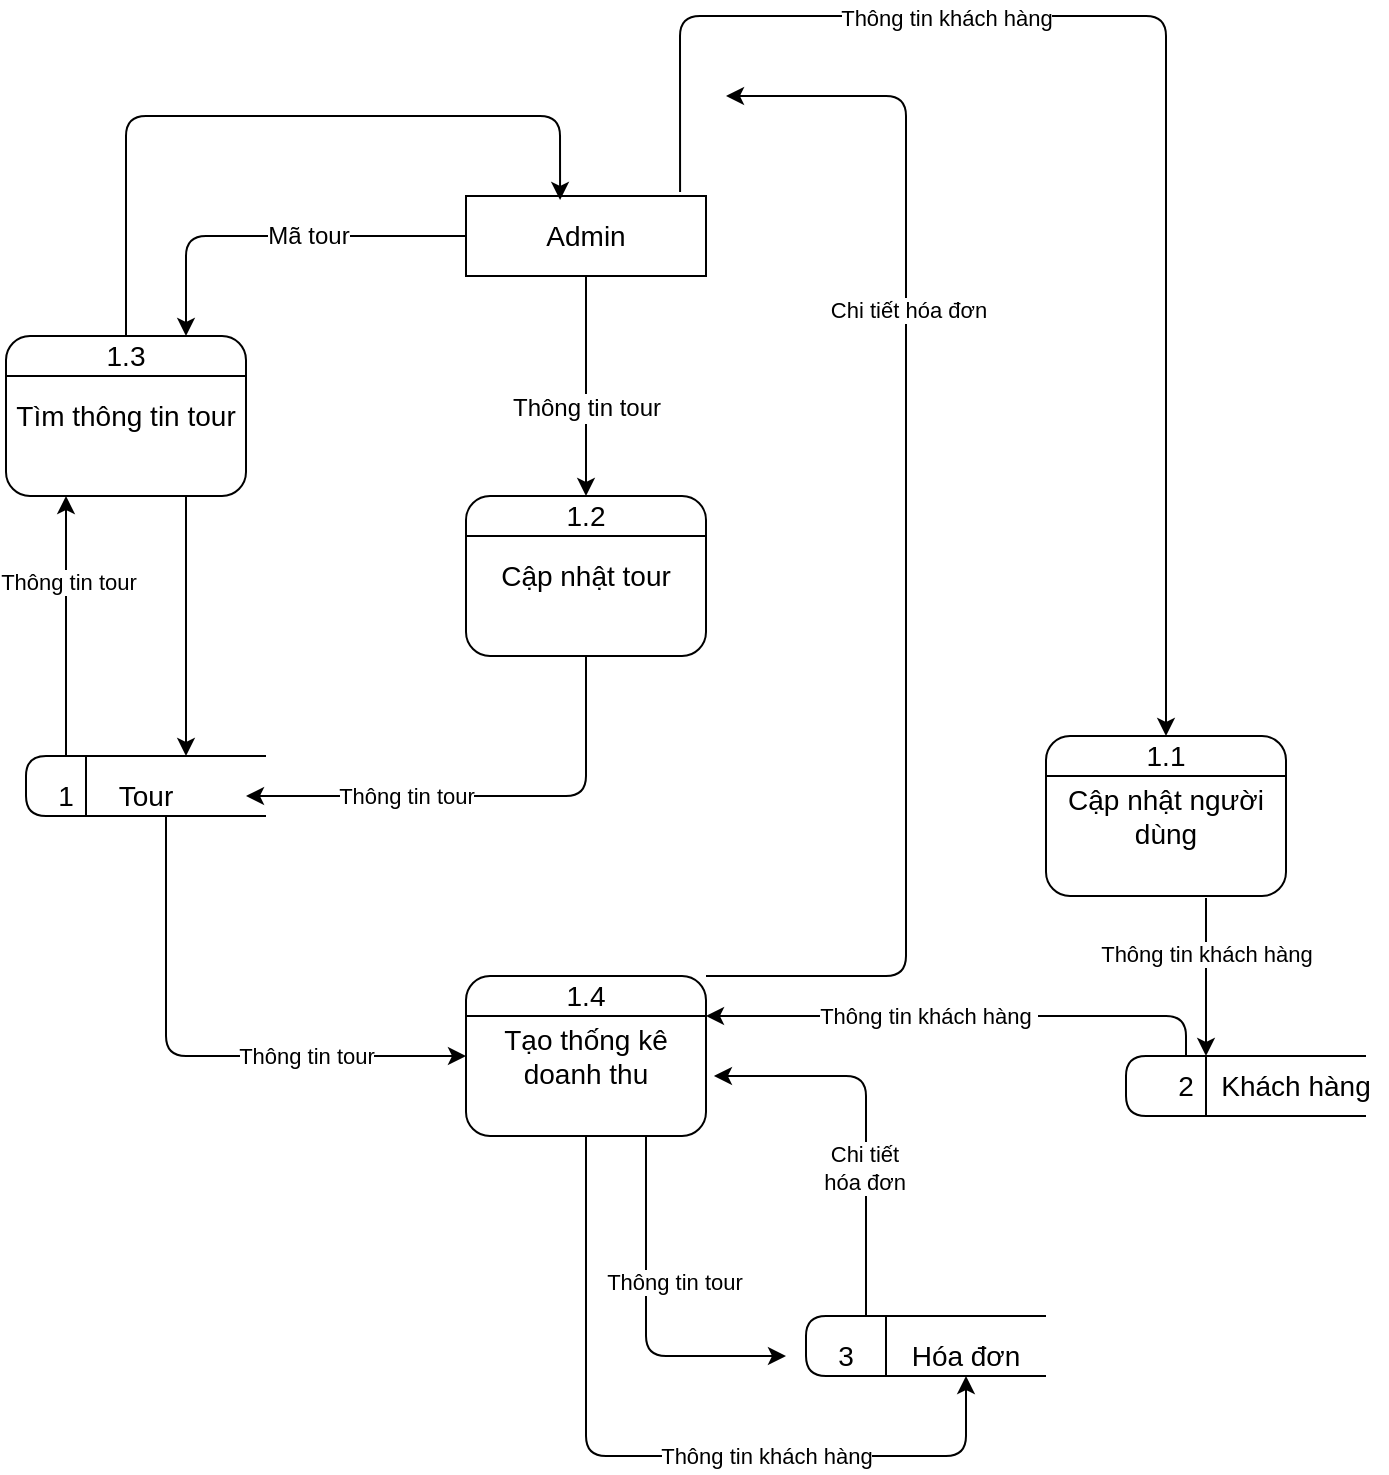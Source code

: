 <mxfile version="14.8.1" type="github">
  <diagram id="AMgFFqdriCqDntT2oC5V" name="Page-1">
    <mxGraphModel dx="868" dy="450" grid="1" gridSize="10" guides="1" tooltips="1" connect="1" arrows="1" fold="1" page="1" pageScale="1" pageWidth="827" pageHeight="1169" math="0" shadow="0">
      <root>
        <mxCell id="0" />
        <mxCell id="1" parent="0" />
        <mxCell id="UDj3dFSJi51bzLbM-6Ae-1" value="&lt;font style=&quot;font-size: 14px&quot;&gt;Cập nhật người dùng&lt;/font&gt;" style="rounded=1;whiteSpace=wrap;html=1;" vertex="1" parent="1">
          <mxGeometry x="600" y="400" width="120" height="80" as="geometry" />
        </mxCell>
        <mxCell id="UDj3dFSJi51bzLbM-6Ae-2" value="" style="endArrow=none;html=1;exitX=0;exitY=0.25;exitDx=0;exitDy=0;entryX=1;entryY=0.25;entryDx=0;entryDy=0;" edge="1" parent="1" source="UDj3dFSJi51bzLbM-6Ae-1" target="UDj3dFSJi51bzLbM-6Ae-1">
          <mxGeometry width="50" height="50" relative="1" as="geometry">
            <mxPoint x="670" y="350" as="sourcePoint" />
            <mxPoint x="720" y="300" as="targetPoint" />
          </mxGeometry>
        </mxCell>
        <mxCell id="UDj3dFSJi51bzLbM-6Ae-3" value="&lt;font style=&quot;font-size: 14px&quot;&gt;1.1&lt;/font&gt;" style="text;html=1;strokeColor=none;fillColor=none;align=center;verticalAlign=middle;whiteSpace=wrap;rounded=0;" vertex="1" parent="1">
          <mxGeometry x="640" y="400" width="40" height="20" as="geometry" />
        </mxCell>
        <mxCell id="UDj3dFSJi51bzLbM-6Ae-4" value="&lt;font style=&quot;font-size: 14px&quot;&gt;Cập nhật tour&lt;/font&gt;" style="rounded=1;whiteSpace=wrap;html=1;" vertex="1" parent="1">
          <mxGeometry x="310" y="280" width="120" height="80" as="geometry" />
        </mxCell>
        <mxCell id="UDj3dFSJi51bzLbM-6Ae-6" value="" style="endArrow=none;html=1;entryX=1;entryY=0.25;entryDx=0;entryDy=0;" edge="1" parent="1" target="UDj3dFSJi51bzLbM-6Ae-4">
          <mxGeometry width="50" height="50" relative="1" as="geometry">
            <mxPoint x="310" y="300" as="sourcePoint" />
            <mxPoint x="440" y="290" as="targetPoint" />
          </mxGeometry>
        </mxCell>
        <mxCell id="UDj3dFSJi51bzLbM-6Ae-7" value="&lt;font style=&quot;font-size: 14px&quot;&gt;1.2&lt;/font&gt;" style="text;html=1;strokeColor=none;fillColor=none;align=center;verticalAlign=middle;whiteSpace=wrap;rounded=0;" vertex="1" parent="1">
          <mxGeometry x="350" y="280" width="40" height="20" as="geometry" />
        </mxCell>
        <mxCell id="UDj3dFSJi51bzLbM-6Ae-8" value="&lt;font style=&quot;font-size: 14px&quot;&gt;Tìm thông tin tour&lt;/font&gt;" style="rounded=1;whiteSpace=wrap;html=1;" vertex="1" parent="1">
          <mxGeometry x="80" y="200" width="120" height="80" as="geometry" />
        </mxCell>
        <mxCell id="UDj3dFSJi51bzLbM-6Ae-9" value="" style="endArrow=none;html=1;exitX=0;exitY=0.25;exitDx=0;exitDy=0;" edge="1" parent="1" source="UDj3dFSJi51bzLbM-6Ae-8">
          <mxGeometry width="50" height="50" relative="1" as="geometry">
            <mxPoint x="160" y="250" as="sourcePoint" />
            <mxPoint x="200" y="220" as="targetPoint" />
          </mxGeometry>
        </mxCell>
        <mxCell id="UDj3dFSJi51bzLbM-6Ae-10" value="&lt;font style=&quot;font-size: 14px&quot;&gt;1.3&lt;/font&gt;" style="text;html=1;strokeColor=none;fillColor=none;align=center;verticalAlign=middle;whiteSpace=wrap;rounded=0;" vertex="1" parent="1">
          <mxGeometry x="120" y="200" width="40" height="20" as="geometry" />
        </mxCell>
        <mxCell id="UDj3dFSJi51bzLbM-6Ae-11" value="&lt;font style=&quot;font-size: 14px&quot;&gt;Tạo thống kê doanh thu&lt;/font&gt;" style="rounded=1;whiteSpace=wrap;html=1;" vertex="1" parent="1">
          <mxGeometry x="310" y="520" width="120" height="80" as="geometry" />
        </mxCell>
        <mxCell id="UDj3dFSJi51bzLbM-6Ae-12" value="" style="endArrow=none;html=1;entryX=1;entryY=0.25;entryDx=0;entryDy=0;" edge="1" parent="1" target="UDj3dFSJi51bzLbM-6Ae-11">
          <mxGeometry width="50" height="50" relative="1" as="geometry">
            <mxPoint x="310" y="540" as="sourcePoint" />
            <mxPoint x="380" y="520" as="targetPoint" />
          </mxGeometry>
        </mxCell>
        <mxCell id="UDj3dFSJi51bzLbM-6Ae-13" value="&lt;font style=&quot;font-size: 14px&quot;&gt;1.4&lt;/font&gt;" style="text;html=1;strokeColor=none;fillColor=none;align=center;verticalAlign=middle;whiteSpace=wrap;rounded=0;" vertex="1" parent="1">
          <mxGeometry x="350" y="520" width="40" height="20" as="geometry" />
        </mxCell>
        <mxCell id="UDj3dFSJi51bzLbM-6Ae-14" value="&lt;font style=&quot;font-size: 14px&quot;&gt;Admin&lt;/font&gt;" style="rounded=0;whiteSpace=wrap;html=1;" vertex="1" parent="1">
          <mxGeometry x="310" y="130" width="120" height="40" as="geometry" />
        </mxCell>
        <mxCell id="UDj3dFSJi51bzLbM-6Ae-15" value="" style="endArrow=none;html=1;" edge="1" parent="1">
          <mxGeometry width="50" height="50" relative="1" as="geometry">
            <mxPoint x="210" y="410" as="sourcePoint" />
            <mxPoint x="210" y="440" as="targetPoint" />
            <Array as="points">
              <mxPoint x="90" y="410" />
              <mxPoint x="90" y="440" />
            </Array>
          </mxGeometry>
        </mxCell>
        <mxCell id="UDj3dFSJi51bzLbM-6Ae-16" value="" style="endArrow=none;html=1;" edge="1" parent="1">
          <mxGeometry width="50" height="50" relative="1" as="geometry">
            <mxPoint x="120" y="440" as="sourcePoint" />
            <mxPoint x="120" y="410" as="targetPoint" />
          </mxGeometry>
        </mxCell>
        <mxCell id="UDj3dFSJi51bzLbM-6Ae-20" value="&lt;font style=&quot;font-size: 14px&quot;&gt;1&lt;/font&gt;" style="text;html=1;strokeColor=none;fillColor=none;align=center;verticalAlign=middle;whiteSpace=wrap;rounded=0;" vertex="1" parent="1">
          <mxGeometry x="90" y="420" width="40" height="20" as="geometry" />
        </mxCell>
        <mxCell id="UDj3dFSJi51bzLbM-6Ae-21" value="&lt;font style=&quot;font-size: 14px&quot;&gt;Tour&lt;/font&gt;" style="text;html=1;strokeColor=none;fillColor=none;align=center;verticalAlign=middle;whiteSpace=wrap;rounded=0;" vertex="1" parent="1">
          <mxGeometry x="130" y="420" width="40" height="20" as="geometry" />
        </mxCell>
        <mxCell id="UDj3dFSJi51bzLbM-6Ae-22" value="" style="endArrow=none;html=1;" edge="1" parent="1">
          <mxGeometry width="50" height="50" relative="1" as="geometry">
            <mxPoint x="760" y="560" as="sourcePoint" />
            <mxPoint x="760" y="590" as="targetPoint" />
            <Array as="points">
              <mxPoint x="640" y="560" />
              <mxPoint x="640" y="590" />
            </Array>
          </mxGeometry>
        </mxCell>
        <mxCell id="UDj3dFSJi51bzLbM-6Ae-23" value="" style="endArrow=none;html=1;" edge="1" parent="1">
          <mxGeometry width="50" height="50" relative="1" as="geometry">
            <mxPoint x="680" y="590" as="sourcePoint" />
            <mxPoint x="680" y="560" as="targetPoint" />
          </mxGeometry>
        </mxCell>
        <mxCell id="UDj3dFSJi51bzLbM-6Ae-24" value="&lt;font style=&quot;font-size: 14px&quot;&gt;2&lt;/font&gt;" style="text;html=1;strokeColor=none;fillColor=none;align=center;verticalAlign=middle;whiteSpace=wrap;rounded=0;" vertex="1" parent="1">
          <mxGeometry x="650" y="565" width="40" height="20" as="geometry" />
        </mxCell>
        <mxCell id="UDj3dFSJi51bzLbM-6Ae-25" value="&lt;font style=&quot;font-size: 14px&quot;&gt;Khách hàng&lt;/font&gt;" style="text;html=1;strokeColor=none;fillColor=none;align=center;verticalAlign=middle;whiteSpace=wrap;rounded=0;" vertex="1" parent="1">
          <mxGeometry x="680" y="565" width="90" height="20" as="geometry" />
        </mxCell>
        <mxCell id="UDj3dFSJi51bzLbM-6Ae-26" value="" style="endArrow=none;html=1;" edge="1" parent="1">
          <mxGeometry width="50" height="50" relative="1" as="geometry">
            <mxPoint x="600" y="690" as="sourcePoint" />
            <mxPoint x="600" y="720" as="targetPoint" />
            <Array as="points">
              <mxPoint x="480" y="690" />
              <mxPoint x="480" y="720" />
            </Array>
          </mxGeometry>
        </mxCell>
        <mxCell id="UDj3dFSJi51bzLbM-6Ae-27" value="" style="endArrow=none;html=1;" edge="1" parent="1">
          <mxGeometry width="50" height="50" relative="1" as="geometry">
            <mxPoint x="520" y="720" as="sourcePoint" />
            <mxPoint x="520" y="690" as="targetPoint" />
          </mxGeometry>
        </mxCell>
        <mxCell id="UDj3dFSJi51bzLbM-6Ae-28" value="&lt;font style=&quot;font-size: 14px&quot;&gt;3&lt;/font&gt;" style="text;html=1;strokeColor=none;fillColor=none;align=center;verticalAlign=middle;whiteSpace=wrap;rounded=0;" vertex="1" parent="1">
          <mxGeometry x="480" y="700" width="40" height="20" as="geometry" />
        </mxCell>
        <mxCell id="UDj3dFSJi51bzLbM-6Ae-29" value="&lt;font style=&quot;font-size: 14px&quot;&gt;Hóa đơn&lt;/font&gt;" style="text;html=1;strokeColor=none;fillColor=none;align=center;verticalAlign=middle;whiteSpace=wrap;rounded=0;" vertex="1" parent="1">
          <mxGeometry x="530" y="700" width="60" height="20" as="geometry" />
        </mxCell>
        <mxCell id="UDj3dFSJi51bzLbM-6Ae-30" value="" style="endArrow=classic;html=1;exitX=0.5;exitY=1;exitDx=0;exitDy=0;entryX=0.5;entryY=0;entryDx=0;entryDy=0;" edge="1" parent="1" source="UDj3dFSJi51bzLbM-6Ae-14" target="UDj3dFSJi51bzLbM-6Ae-4">
          <mxGeometry width="50" height="50" relative="1" as="geometry">
            <mxPoint x="380" y="150" as="sourcePoint" />
            <mxPoint x="430" y="100" as="targetPoint" />
          </mxGeometry>
        </mxCell>
        <mxCell id="UDj3dFSJi51bzLbM-6Ae-31" value="&lt;font style=&quot;font-size: 12px&quot;&gt;Thông tin tour&lt;/font&gt;" style="edgeLabel;html=1;align=center;verticalAlign=middle;resizable=0;points=[];" vertex="1" connectable="0" parent="UDj3dFSJi51bzLbM-6Ae-30">
          <mxGeometry x="-0.311" y="2" relative="1" as="geometry">
            <mxPoint x="-2" y="28" as="offset" />
          </mxGeometry>
        </mxCell>
        <mxCell id="UDj3dFSJi51bzLbM-6Ae-32" value="" style="endArrow=classic;html=1;exitX=0.5;exitY=0;exitDx=0;exitDy=0;entryX=0.392;entryY=0.05;entryDx=0;entryDy=0;entryPerimeter=0;" edge="1" parent="1" source="UDj3dFSJi51bzLbM-6Ae-10" target="UDj3dFSJi51bzLbM-6Ae-14">
          <mxGeometry width="50" height="50" relative="1" as="geometry">
            <mxPoint x="140" y="180" as="sourcePoint" />
            <mxPoint x="330" y="40" as="targetPoint" />
            <Array as="points">
              <mxPoint x="140" y="90" />
              <mxPoint x="357" y="90" />
            </Array>
          </mxGeometry>
        </mxCell>
        <mxCell id="UDj3dFSJi51bzLbM-6Ae-34" value="" style="endArrow=classic;html=1;exitX=0;exitY=0.5;exitDx=0;exitDy=0;entryX=0.75;entryY=0;entryDx=0;entryDy=0;" edge="1" parent="1" source="UDj3dFSJi51bzLbM-6Ae-14" target="UDj3dFSJi51bzLbM-6Ae-8">
          <mxGeometry width="50" height="50" relative="1" as="geometry">
            <mxPoint x="180" y="140" as="sourcePoint" />
            <mxPoint x="230" y="90" as="targetPoint" />
            <Array as="points">
              <mxPoint x="170" y="150" />
            </Array>
          </mxGeometry>
        </mxCell>
        <mxCell id="UDj3dFSJi51bzLbM-6Ae-41" value="&lt;font style=&quot;font-size: 12px&quot;&gt;Mã tour&lt;/font&gt;" style="edgeLabel;html=1;align=center;verticalAlign=middle;resizable=0;points=[];" vertex="1" connectable="0" parent="UDj3dFSJi51bzLbM-6Ae-34">
          <mxGeometry x="-0.5" y="3" relative="1" as="geometry">
            <mxPoint x="-32" y="-3" as="offset" />
          </mxGeometry>
        </mxCell>
        <mxCell id="UDj3dFSJi51bzLbM-6Ae-43" value="" style="endArrow=classic;html=1;exitX=0.75;exitY=1;exitDx=0;exitDy=0;" edge="1" parent="1" source="UDj3dFSJi51bzLbM-6Ae-8">
          <mxGeometry width="50" height="50" relative="1" as="geometry">
            <mxPoint x="190" y="350" as="sourcePoint" />
            <mxPoint x="170" y="410" as="targetPoint" />
            <Array as="points">
              <mxPoint x="170" y="330" />
            </Array>
          </mxGeometry>
        </mxCell>
        <mxCell id="UDj3dFSJi51bzLbM-6Ae-44" value="" style="endArrow=classic;html=1;exitX=0.5;exitY=1;exitDx=0;exitDy=0;" edge="1" parent="1" source="UDj3dFSJi51bzLbM-6Ae-4">
          <mxGeometry width="50" height="50" relative="1" as="geometry">
            <mxPoint x="350" y="480" as="sourcePoint" />
            <mxPoint x="200" y="430" as="targetPoint" />
            <Array as="points">
              <mxPoint x="370" y="430" />
            </Array>
          </mxGeometry>
        </mxCell>
        <mxCell id="UDj3dFSJi51bzLbM-6Ae-45" value="&lt;font style=&quot;font-size: 11px&quot;&gt;Thông tin tour&lt;/font&gt;" style="edgeLabel;html=1;align=center;verticalAlign=middle;resizable=0;points=[];" vertex="1" connectable="0" parent="UDj3dFSJi51bzLbM-6Ae-44">
          <mxGeometry x="0.408" y="1" relative="1" as="geometry">
            <mxPoint x="9" y="-1" as="offset" />
          </mxGeometry>
        </mxCell>
        <mxCell id="UDj3dFSJi51bzLbM-6Ae-47" value="" style="endArrow=classic;html=1;exitX=0.75;exitY=1;exitDx=0;exitDy=0;entryX=0;entryY=0.5;entryDx=0;entryDy=0;" edge="1" parent="1" source="UDj3dFSJi51bzLbM-6Ae-21" target="UDj3dFSJi51bzLbM-6Ae-11">
          <mxGeometry width="50" height="50" relative="1" as="geometry">
            <mxPoint x="190" y="600" as="sourcePoint" />
            <mxPoint x="240" y="550" as="targetPoint" />
            <Array as="points">
              <mxPoint x="160" y="560" />
            </Array>
          </mxGeometry>
        </mxCell>
        <mxCell id="UDj3dFSJi51bzLbM-6Ae-49" value="&lt;font style=&quot;font-size: 11px&quot;&gt;Thông tin tour&lt;/font&gt;" style="edgeLabel;html=1;align=center;verticalAlign=middle;resizable=0;points=[];" vertex="1" connectable="0" parent="UDj3dFSJi51bzLbM-6Ae-47">
          <mxGeometry x="0.2" y="-2" relative="1" as="geometry">
            <mxPoint x="28" y="-2" as="offset" />
          </mxGeometry>
        </mxCell>
        <mxCell id="UDj3dFSJi51bzLbM-6Ae-50" value="" style="endArrow=classic;html=1;exitX=0.5;exitY=1;exitDx=0;exitDy=0;entryX=0.5;entryY=1;entryDx=0;entryDy=0;" edge="1" parent="1" source="UDj3dFSJi51bzLbM-6Ae-11" target="UDj3dFSJi51bzLbM-6Ae-29">
          <mxGeometry width="50" height="50" relative="1" as="geometry">
            <mxPoint x="340" y="750" as="sourcePoint" />
            <mxPoint x="390" y="700" as="targetPoint" />
            <Array as="points">
              <mxPoint x="370" y="760" />
              <mxPoint x="560" y="760" />
            </Array>
          </mxGeometry>
        </mxCell>
        <mxCell id="UDj3dFSJi51bzLbM-6Ae-51" value="Thông tin khách hàng" style="edgeLabel;html=1;align=center;verticalAlign=middle;resizable=0;points=[];" vertex="1" connectable="0" parent="UDj3dFSJi51bzLbM-6Ae-50">
          <mxGeometry x="0.061" relative="1" as="geometry">
            <mxPoint x="43" as="offset" />
          </mxGeometry>
        </mxCell>
        <mxCell id="UDj3dFSJi51bzLbM-6Ae-52" value="" style="endArrow=classic;html=1;exitX=0.75;exitY=1;exitDx=0;exitDy=0;" edge="1" parent="1" source="UDj3dFSJi51bzLbM-6Ae-11">
          <mxGeometry width="50" height="50" relative="1" as="geometry">
            <mxPoint x="410" y="690" as="sourcePoint" />
            <mxPoint x="470" y="710" as="targetPoint" />
            <Array as="points">
              <mxPoint x="400" y="710" />
            </Array>
          </mxGeometry>
        </mxCell>
        <mxCell id="UDj3dFSJi51bzLbM-6Ae-53" value="Thông tin tour" style="edgeLabel;html=1;align=center;verticalAlign=middle;resizable=0;points=[];" vertex="1" connectable="0" parent="UDj3dFSJi51bzLbM-6Ae-52">
          <mxGeometry x="-0.189" relative="1" as="geometry">
            <mxPoint x="14" as="offset" />
          </mxGeometry>
        </mxCell>
        <mxCell id="UDj3dFSJi51bzLbM-6Ae-54" value="" style="endArrow=classic;html=1;entryX=1.033;entryY=0.625;entryDx=0;entryDy=0;entryPerimeter=0;" edge="1" parent="1" target="UDj3dFSJi51bzLbM-6Ae-11">
          <mxGeometry width="50" height="50" relative="1" as="geometry">
            <mxPoint x="510" y="690" as="sourcePoint" />
            <mxPoint x="560" y="640" as="targetPoint" />
            <Array as="points">
              <mxPoint x="510" y="570" />
            </Array>
          </mxGeometry>
        </mxCell>
        <mxCell id="UDj3dFSJi51bzLbM-6Ae-55" value="Chi tiết&lt;br&gt;hóa đơn" style="edgeLabel;html=1;align=center;verticalAlign=middle;resizable=0;points=[];" vertex="1" connectable="0" parent="UDj3dFSJi51bzLbM-6Ae-54">
          <mxGeometry x="-0.245" y="1" relative="1" as="geometry">
            <mxPoint as="offset" />
          </mxGeometry>
        </mxCell>
        <mxCell id="UDj3dFSJi51bzLbM-6Ae-57" value="" style="endArrow=classic;html=1;entryX=1;entryY=0.25;entryDx=0;entryDy=0;" edge="1" parent="1" target="UDj3dFSJi51bzLbM-6Ae-11">
          <mxGeometry width="50" height="50" relative="1" as="geometry">
            <mxPoint x="670" y="560" as="sourcePoint" />
            <mxPoint x="710" y="520" as="targetPoint" />
            <Array as="points">
              <mxPoint x="670" y="540" />
            </Array>
          </mxGeometry>
        </mxCell>
        <mxCell id="UDj3dFSJi51bzLbM-6Ae-58" value="Thông tin khách hàng&amp;nbsp;" style="edgeLabel;html=1;align=center;verticalAlign=middle;resizable=0;points=[];" vertex="1" connectable="0" parent="UDj3dFSJi51bzLbM-6Ae-57">
          <mxGeometry x="0.25" y="1" relative="1" as="geometry">
            <mxPoint x="13" y="-1" as="offset" />
          </mxGeometry>
        </mxCell>
        <mxCell id="UDj3dFSJi51bzLbM-6Ae-61" value="" style="endArrow=classic;html=1;exitX=1;exitY=0;exitDx=0;exitDy=0;" edge="1" parent="1" source="UDj3dFSJi51bzLbM-6Ae-11">
          <mxGeometry width="50" height="50" relative="1" as="geometry">
            <mxPoint x="450" y="540" as="sourcePoint" />
            <mxPoint x="440" y="80" as="targetPoint" />
            <Array as="points">
              <mxPoint x="530" y="520" />
              <mxPoint x="530" y="80" />
            </Array>
          </mxGeometry>
        </mxCell>
        <mxCell id="UDj3dFSJi51bzLbM-6Ae-62" value="Chi tiết hóa đơn" style="edgeLabel;html=1;align=center;verticalAlign=middle;resizable=0;points=[];" vertex="1" connectable="0" parent="UDj3dFSJi51bzLbM-6Ae-61">
          <mxGeometry x="0.375" y="-1" relative="1" as="geometry">
            <mxPoint as="offset" />
          </mxGeometry>
        </mxCell>
        <mxCell id="UDj3dFSJi51bzLbM-6Ae-64" value="" style="endArrow=classic;html=1;exitX=0.892;exitY=-0.05;exitDx=0;exitDy=0;exitPerimeter=0;entryX=0.5;entryY=0;entryDx=0;entryDy=0;" edge="1" parent="1" source="UDj3dFSJi51bzLbM-6Ae-14" target="UDj3dFSJi51bzLbM-6Ae-3">
          <mxGeometry width="50" height="50" relative="1" as="geometry">
            <mxPoint x="420" y="40" as="sourcePoint" />
            <mxPoint x="680" y="230" as="targetPoint" />
            <Array as="points">
              <mxPoint x="417" y="40" />
              <mxPoint x="660" y="40" />
            </Array>
          </mxGeometry>
        </mxCell>
        <mxCell id="UDj3dFSJi51bzLbM-6Ae-65" value="Thông tin khách hàng" style="edgeLabel;html=1;align=center;verticalAlign=middle;resizable=0;points=[];" vertex="1" connectable="0" parent="UDj3dFSJi51bzLbM-6Ae-64">
          <mxGeometry x="-0.668" y="-1" relative="1" as="geometry">
            <mxPoint x="106" as="offset" />
          </mxGeometry>
        </mxCell>
        <mxCell id="UDj3dFSJi51bzLbM-6Ae-66" value="" style="endArrow=classic;html=1;" edge="1" parent="1">
          <mxGeometry width="50" height="50" relative="1" as="geometry">
            <mxPoint x="680" y="481" as="sourcePoint" />
            <mxPoint x="680" y="560" as="targetPoint" />
          </mxGeometry>
        </mxCell>
        <mxCell id="UDj3dFSJi51bzLbM-6Ae-67" value="Thông tin khách hàng" style="edgeLabel;html=1;align=center;verticalAlign=middle;resizable=0;points=[];" vertex="1" connectable="0" parent="UDj3dFSJi51bzLbM-6Ae-66">
          <mxGeometry x="-0.291" relative="1" as="geometry">
            <mxPoint as="offset" />
          </mxGeometry>
        </mxCell>
        <mxCell id="UDj3dFSJi51bzLbM-6Ae-68" value="" style="endArrow=classic;html=1;entryX=0.25;entryY=1;entryDx=0;entryDy=0;" edge="1" parent="1" target="UDj3dFSJi51bzLbM-6Ae-8">
          <mxGeometry width="50" height="50" relative="1" as="geometry">
            <mxPoint x="110" y="410" as="sourcePoint" />
            <mxPoint x="160" y="340" as="targetPoint" />
          </mxGeometry>
        </mxCell>
        <mxCell id="UDj3dFSJi51bzLbM-6Ae-69" value="&lt;font style=&quot;font-size: 11px&quot;&gt;Thông tin tour&lt;/font&gt;" style="edgeLabel;html=1;align=center;verticalAlign=middle;resizable=0;points=[];" vertex="1" connectable="0" parent="UDj3dFSJi51bzLbM-6Ae-68">
          <mxGeometry x="0.339" y="-1" relative="1" as="geometry">
            <mxPoint as="offset" />
          </mxGeometry>
        </mxCell>
      </root>
    </mxGraphModel>
  </diagram>
</mxfile>
